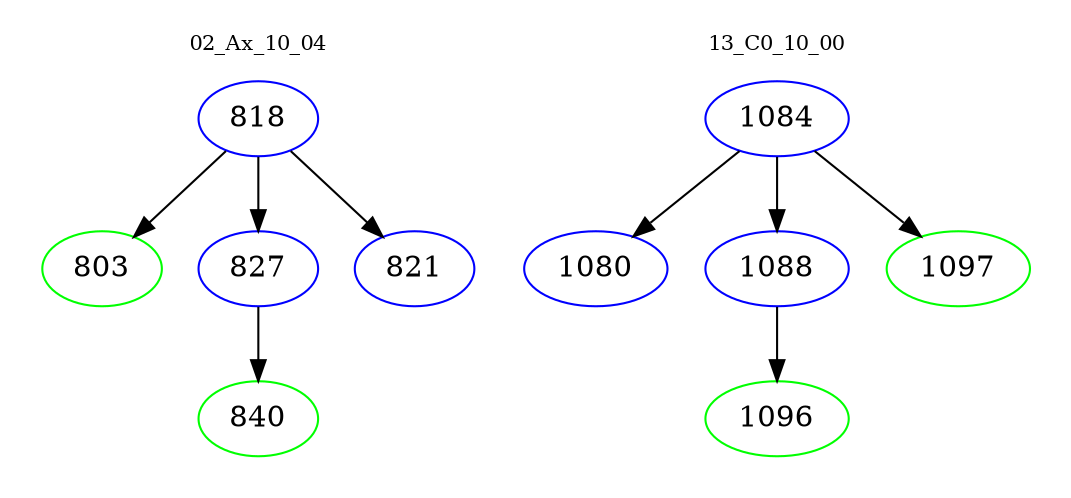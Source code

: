 digraph{
subgraph cluster_0 {
color = white
label = "02_Ax_10_04";
fontsize=10;
T0_818 [label="818", color="blue"]
T0_818 -> T0_803 [color="black"]
T0_803 [label="803", color="green"]
T0_818 -> T0_827 [color="black"]
T0_827 [label="827", color="blue"]
T0_827 -> T0_840 [color="black"]
T0_840 [label="840", color="green"]
T0_818 -> T0_821 [color="black"]
T0_821 [label="821", color="blue"]
}
subgraph cluster_1 {
color = white
label = "13_C0_10_00";
fontsize=10;
T1_1084 [label="1084", color="blue"]
T1_1084 -> T1_1080 [color="black"]
T1_1080 [label="1080", color="blue"]
T1_1084 -> T1_1088 [color="black"]
T1_1088 [label="1088", color="blue"]
T1_1088 -> T1_1096 [color="black"]
T1_1096 [label="1096", color="green"]
T1_1084 -> T1_1097 [color="black"]
T1_1097 [label="1097", color="green"]
}
}
